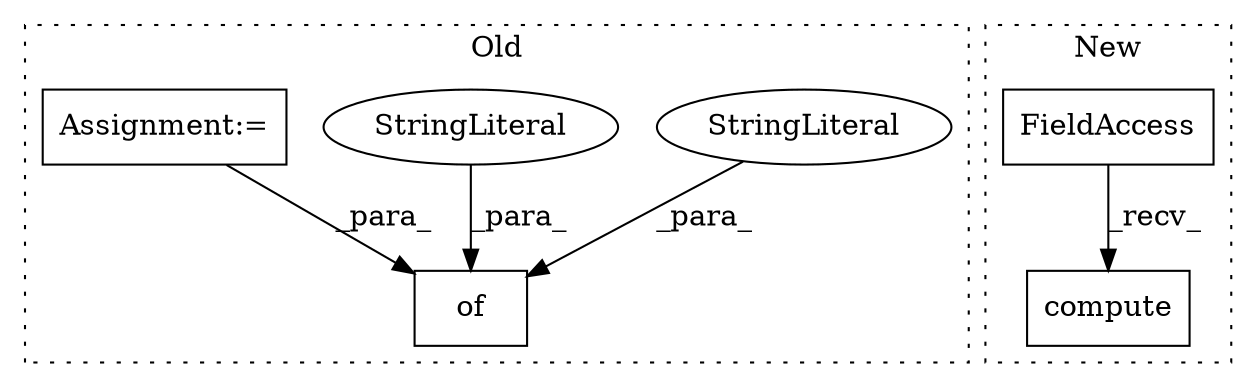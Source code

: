 digraph G {
subgraph cluster0 {
1 [label="of" a="32" s="8060,8136" l="3,1" shape="box"];
3 [label="StringLiteral" a="45" s="8063" l="10" shape="ellipse"];
4 [label="StringLiteral" a="45" s="8088" l="9" shape="ellipse"];
6 [label="Assignment:=" a="7" s="7996" l="2" shape="box"];
label = "Old";
style="dotted";
}
subgraph cluster1 {
2 [label="compute" a="32" s="7518" l="9" shape="box"];
5 [label="FieldAccess" a="22" s="7503" l="14" shape="box"];
label = "New";
style="dotted";
}
3 -> 1 [label="_para_"];
4 -> 1 [label="_para_"];
5 -> 2 [label="_recv_"];
6 -> 1 [label="_para_"];
}